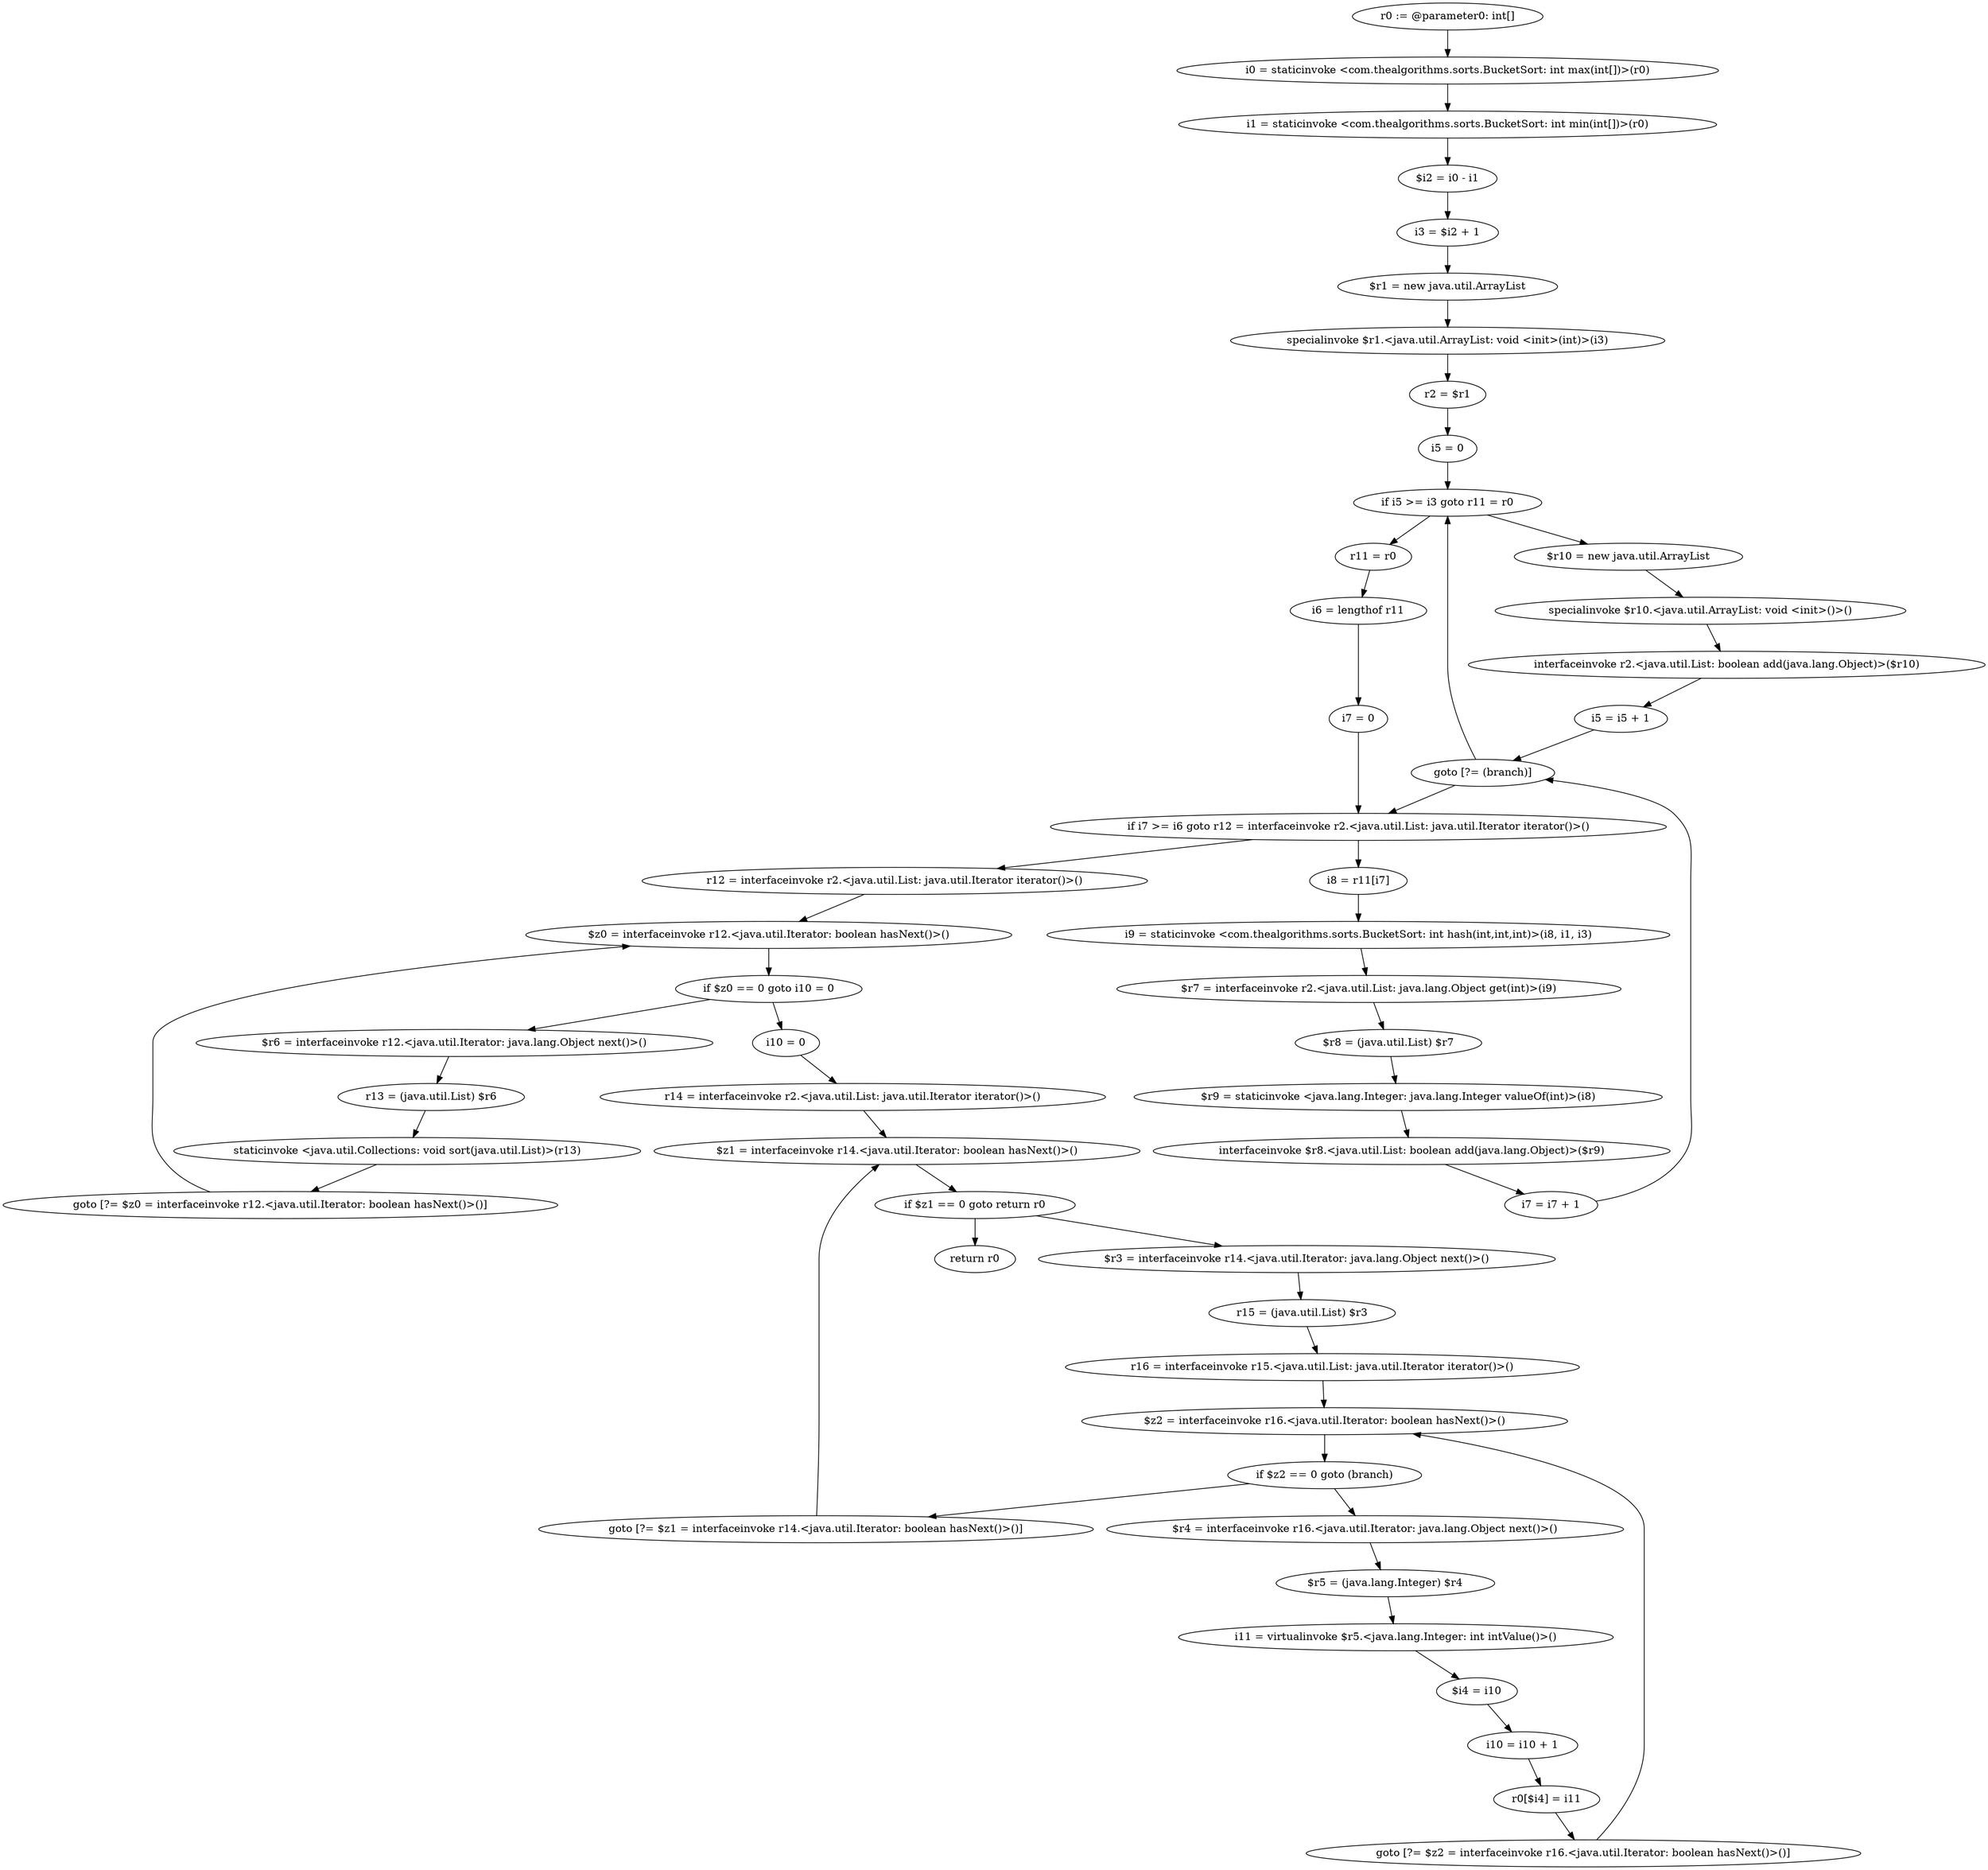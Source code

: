 digraph "unitGraph" {
    "r0 := @parameter0: int[]"
    "i0 = staticinvoke <com.thealgorithms.sorts.BucketSort: int max(int[])>(r0)"
    "i1 = staticinvoke <com.thealgorithms.sorts.BucketSort: int min(int[])>(r0)"
    "$i2 = i0 - i1"
    "i3 = $i2 + 1"
    "$r1 = new java.util.ArrayList"
    "specialinvoke $r1.<java.util.ArrayList: void <init>(int)>(i3)"
    "r2 = $r1"
    "i5 = 0"
    "if i5 >= i3 goto r11 = r0"
    "$r10 = new java.util.ArrayList"
    "specialinvoke $r10.<java.util.ArrayList: void <init>()>()"
    "interfaceinvoke r2.<java.util.List: boolean add(java.lang.Object)>($r10)"
    "i5 = i5 + 1"
    "goto [?= (branch)]"
    "r11 = r0"
    "i6 = lengthof r11"
    "i7 = 0"
    "if i7 >= i6 goto r12 = interfaceinvoke r2.<java.util.List: java.util.Iterator iterator()>()"
    "i8 = r11[i7]"
    "i9 = staticinvoke <com.thealgorithms.sorts.BucketSort: int hash(int,int,int)>(i8, i1, i3)"
    "$r7 = interfaceinvoke r2.<java.util.List: java.lang.Object get(int)>(i9)"
    "$r8 = (java.util.List) $r7"
    "$r9 = staticinvoke <java.lang.Integer: java.lang.Integer valueOf(int)>(i8)"
    "interfaceinvoke $r8.<java.util.List: boolean add(java.lang.Object)>($r9)"
    "i7 = i7 + 1"
    "r12 = interfaceinvoke r2.<java.util.List: java.util.Iterator iterator()>()"
    "$z0 = interfaceinvoke r12.<java.util.Iterator: boolean hasNext()>()"
    "if $z0 == 0 goto i10 = 0"
    "$r6 = interfaceinvoke r12.<java.util.Iterator: java.lang.Object next()>()"
    "r13 = (java.util.List) $r6"
    "staticinvoke <java.util.Collections: void sort(java.util.List)>(r13)"
    "goto [?= $z0 = interfaceinvoke r12.<java.util.Iterator: boolean hasNext()>()]"
    "i10 = 0"
    "r14 = interfaceinvoke r2.<java.util.List: java.util.Iterator iterator()>()"
    "$z1 = interfaceinvoke r14.<java.util.Iterator: boolean hasNext()>()"
    "if $z1 == 0 goto return r0"
    "$r3 = interfaceinvoke r14.<java.util.Iterator: java.lang.Object next()>()"
    "r15 = (java.util.List) $r3"
    "r16 = interfaceinvoke r15.<java.util.List: java.util.Iterator iterator()>()"
    "$z2 = interfaceinvoke r16.<java.util.Iterator: boolean hasNext()>()"
    "if $z2 == 0 goto (branch)"
    "$r4 = interfaceinvoke r16.<java.util.Iterator: java.lang.Object next()>()"
    "$r5 = (java.lang.Integer) $r4"
    "i11 = virtualinvoke $r5.<java.lang.Integer: int intValue()>()"
    "$i4 = i10"
    "i10 = i10 + 1"
    "r0[$i4] = i11"
    "goto [?= $z2 = interfaceinvoke r16.<java.util.Iterator: boolean hasNext()>()]"
    "goto [?= $z1 = interfaceinvoke r14.<java.util.Iterator: boolean hasNext()>()]"
    "return r0"
    "r0 := @parameter0: int[]"->"i0 = staticinvoke <com.thealgorithms.sorts.BucketSort: int max(int[])>(r0)";
    "i0 = staticinvoke <com.thealgorithms.sorts.BucketSort: int max(int[])>(r0)"->"i1 = staticinvoke <com.thealgorithms.sorts.BucketSort: int min(int[])>(r0)";
    "i1 = staticinvoke <com.thealgorithms.sorts.BucketSort: int min(int[])>(r0)"->"$i2 = i0 - i1";
    "$i2 = i0 - i1"->"i3 = $i2 + 1";
    "i3 = $i2 + 1"->"$r1 = new java.util.ArrayList";
    "$r1 = new java.util.ArrayList"->"specialinvoke $r1.<java.util.ArrayList: void <init>(int)>(i3)";
    "specialinvoke $r1.<java.util.ArrayList: void <init>(int)>(i3)"->"r2 = $r1";
    "r2 = $r1"->"i5 = 0";
    "i5 = 0"->"if i5 >= i3 goto r11 = r0";
    "if i5 >= i3 goto r11 = r0"->"$r10 = new java.util.ArrayList";
    "if i5 >= i3 goto r11 = r0"->"r11 = r0";
    "$r10 = new java.util.ArrayList"->"specialinvoke $r10.<java.util.ArrayList: void <init>()>()";
    "specialinvoke $r10.<java.util.ArrayList: void <init>()>()"->"interfaceinvoke r2.<java.util.List: boolean add(java.lang.Object)>($r10)";
    "interfaceinvoke r2.<java.util.List: boolean add(java.lang.Object)>($r10)"->"i5 = i5 + 1";
    "i5 = i5 + 1"->"goto [?= (branch)]";
    "goto [?= (branch)]"->"if i5 >= i3 goto r11 = r0";
    "r11 = r0"->"i6 = lengthof r11";
    "i6 = lengthof r11"->"i7 = 0";
    "i7 = 0"->"if i7 >= i6 goto r12 = interfaceinvoke r2.<java.util.List: java.util.Iterator iterator()>()";
    "if i7 >= i6 goto r12 = interfaceinvoke r2.<java.util.List: java.util.Iterator iterator()>()"->"i8 = r11[i7]";
    "if i7 >= i6 goto r12 = interfaceinvoke r2.<java.util.List: java.util.Iterator iterator()>()"->"r12 = interfaceinvoke r2.<java.util.List: java.util.Iterator iterator()>()";
    "i8 = r11[i7]"->"i9 = staticinvoke <com.thealgorithms.sorts.BucketSort: int hash(int,int,int)>(i8, i1, i3)";
    "i9 = staticinvoke <com.thealgorithms.sorts.BucketSort: int hash(int,int,int)>(i8, i1, i3)"->"$r7 = interfaceinvoke r2.<java.util.List: java.lang.Object get(int)>(i9)";
    "$r7 = interfaceinvoke r2.<java.util.List: java.lang.Object get(int)>(i9)"->"$r8 = (java.util.List) $r7";
    "$r8 = (java.util.List) $r7"->"$r9 = staticinvoke <java.lang.Integer: java.lang.Integer valueOf(int)>(i8)";
    "$r9 = staticinvoke <java.lang.Integer: java.lang.Integer valueOf(int)>(i8)"->"interfaceinvoke $r8.<java.util.List: boolean add(java.lang.Object)>($r9)";
    "interfaceinvoke $r8.<java.util.List: boolean add(java.lang.Object)>($r9)"->"i7 = i7 + 1";
    "i7 = i7 + 1"->"goto [?= (branch)]";
    "goto [?= (branch)]"->"if i7 >= i6 goto r12 = interfaceinvoke r2.<java.util.List: java.util.Iterator iterator()>()";
    "r12 = interfaceinvoke r2.<java.util.List: java.util.Iterator iterator()>()"->"$z0 = interfaceinvoke r12.<java.util.Iterator: boolean hasNext()>()";
    "$z0 = interfaceinvoke r12.<java.util.Iterator: boolean hasNext()>()"->"if $z0 == 0 goto i10 = 0";
    "if $z0 == 0 goto i10 = 0"->"$r6 = interfaceinvoke r12.<java.util.Iterator: java.lang.Object next()>()";
    "if $z0 == 0 goto i10 = 0"->"i10 = 0";
    "$r6 = interfaceinvoke r12.<java.util.Iterator: java.lang.Object next()>()"->"r13 = (java.util.List) $r6";
    "r13 = (java.util.List) $r6"->"staticinvoke <java.util.Collections: void sort(java.util.List)>(r13)";
    "staticinvoke <java.util.Collections: void sort(java.util.List)>(r13)"->"goto [?= $z0 = interfaceinvoke r12.<java.util.Iterator: boolean hasNext()>()]";
    "goto [?= $z0 = interfaceinvoke r12.<java.util.Iterator: boolean hasNext()>()]"->"$z0 = interfaceinvoke r12.<java.util.Iterator: boolean hasNext()>()";
    "i10 = 0"->"r14 = interfaceinvoke r2.<java.util.List: java.util.Iterator iterator()>()";
    "r14 = interfaceinvoke r2.<java.util.List: java.util.Iterator iterator()>()"->"$z1 = interfaceinvoke r14.<java.util.Iterator: boolean hasNext()>()";
    "$z1 = interfaceinvoke r14.<java.util.Iterator: boolean hasNext()>()"->"if $z1 == 0 goto return r0";
    "if $z1 == 0 goto return r0"->"$r3 = interfaceinvoke r14.<java.util.Iterator: java.lang.Object next()>()";
    "if $z1 == 0 goto return r0"->"return r0";
    "$r3 = interfaceinvoke r14.<java.util.Iterator: java.lang.Object next()>()"->"r15 = (java.util.List) $r3";
    "r15 = (java.util.List) $r3"->"r16 = interfaceinvoke r15.<java.util.List: java.util.Iterator iterator()>()";
    "r16 = interfaceinvoke r15.<java.util.List: java.util.Iterator iterator()>()"->"$z2 = interfaceinvoke r16.<java.util.Iterator: boolean hasNext()>()";
    "$z2 = interfaceinvoke r16.<java.util.Iterator: boolean hasNext()>()"->"if $z2 == 0 goto (branch)";
    "if $z2 == 0 goto (branch)"->"$r4 = interfaceinvoke r16.<java.util.Iterator: java.lang.Object next()>()";
    "if $z2 == 0 goto (branch)"->"goto [?= $z1 = interfaceinvoke r14.<java.util.Iterator: boolean hasNext()>()]";
    "$r4 = interfaceinvoke r16.<java.util.Iterator: java.lang.Object next()>()"->"$r5 = (java.lang.Integer) $r4";
    "$r5 = (java.lang.Integer) $r4"->"i11 = virtualinvoke $r5.<java.lang.Integer: int intValue()>()";
    "i11 = virtualinvoke $r5.<java.lang.Integer: int intValue()>()"->"$i4 = i10";
    "$i4 = i10"->"i10 = i10 + 1";
    "i10 = i10 + 1"->"r0[$i4] = i11";
    "r0[$i4] = i11"->"goto [?= $z2 = interfaceinvoke r16.<java.util.Iterator: boolean hasNext()>()]";
    "goto [?= $z2 = interfaceinvoke r16.<java.util.Iterator: boolean hasNext()>()]"->"$z2 = interfaceinvoke r16.<java.util.Iterator: boolean hasNext()>()";
    "goto [?= $z1 = interfaceinvoke r14.<java.util.Iterator: boolean hasNext()>()]"->"$z1 = interfaceinvoke r14.<java.util.Iterator: boolean hasNext()>()";
}
